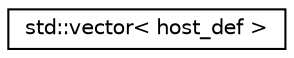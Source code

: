 digraph "Graphical Class Hierarchy"
{
  edge [fontname="Helvetica",fontsize="10",labelfontname="Helvetica",labelfontsize="10"];
  node [fontname="Helvetica",fontsize="10",shape=record];
  rankdir="LR";
  Node0 [label="std::vector\< host_def \>",height=0.2,width=0.4,color="black", fillcolor="white", style="filled",URL="$classstd_1_1vector.html"];
}

